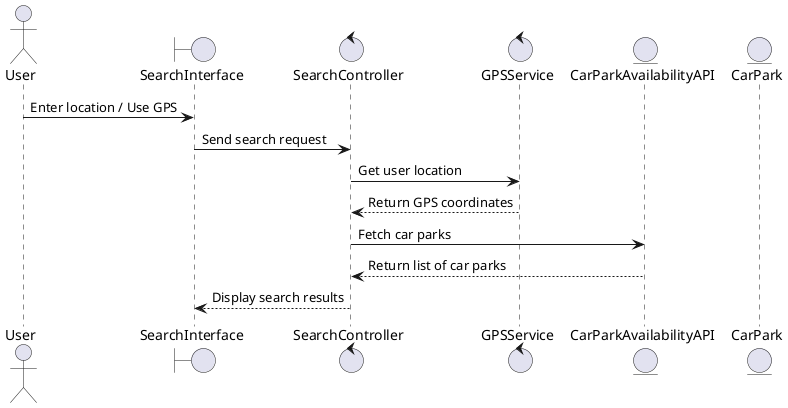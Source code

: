 @startuml
actor User
boundary SearchInterface
control SearchController
control GPSService
entity CarParkAvailabilityAPI
entity CarPark

User -> SearchInterface: Enter location / Use GPS
SearchInterface -> SearchController: Send search request
SearchController -> GPSService: Get user location
GPSService --> SearchController: Return GPS coordinates
SearchController -> CarParkAvailabilityAPI: Fetch car parks
CarParkAvailabilityAPI --> SearchController: Return list of car parks
SearchController --> SearchInterface: Display search results
@enduml
